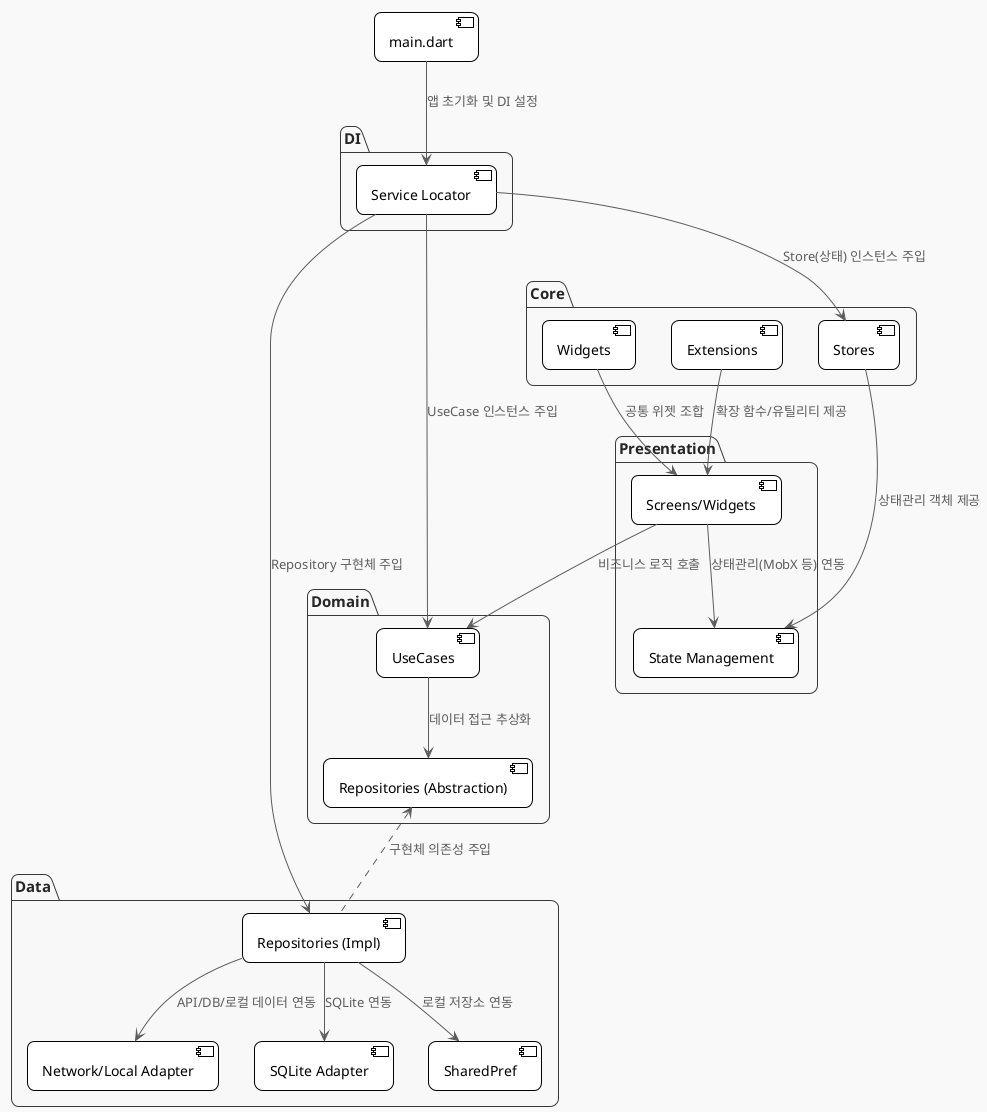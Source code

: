 @startuml
!theme plain
skinparam componentStyle uml2
skinparam shadowing false
skinparam roundcorner 15
skinparam monochrome true
skinparam backgroundColor #F9F9F9
skinparam ArrowColor Black
skinparam ArrowFontColor Black
skinparam defaultFontName "Nanum Gothic"

skinparam package {
  BackgroundColor #F8F8FF
  BorderColor #333366
  FontColor #222244
  FontSize 15
}
skinparam rectangle {
  BackgroundColor #F0F8FF
  BorderColor #333366
  FontColor #222244
}
skinparam ArrowColor #336699
skinparam ArrowFontColor #336699
skinparam ArrowFontSize 13

' 패키지 및 컴포넌트 정의
package "Presentation" {
  [Screens/Widgets]
  [State Management]
}
package "Domain" {
  [UseCases]
  [Repositories (Abstraction)]
}
package "Data" {
  [Repositories (Impl)]
  [Network/Local Adapter]
  [SQLite Adapter]
  [SharedPref]
}
package "Core" {
  [Stores]
  [Widgets]
  [Extensions]
}
package "DI" {
  [Service Locator]
}

' 관계 및 설명 추가
[main.dart] --> [Service Locator] : "앱 초기화 및 DI 설정"
[Service Locator] --> [Repositories (Impl)] : "Repository 구현체 주입"
[Service Locator] --> [UseCases] : "UseCase 인스턴스 주입"
[Service Locator] --> [Stores] : "Store(상태) 인스턴스 주입"

[Screens/Widgets] --> [State Management] : "상태관리(MobX 등) 연동"
[Screens/Widgets] --> [UseCases] : "비즈니스 로직 호출"
[UseCases] --> [Repositories (Abstraction)] : "데이터 접근 추상화"
[Repositories (Abstraction)] <.. [Repositories (Impl)] : "구현체 의존성 주입"
[Repositories (Impl)] --> [Network/Local Adapter] : "API/DB/로컬 데이터 연동"
[Repositories (Impl)] --> [SQLite Adapter] : "SQLite 연동"
[Repositories (Impl)] --> [SharedPref] : "로컬 저장소 연동"

[Stores] --> [State Management] : "상태관리 객체 제공"
[Widgets] --> [Screens/Widgets] : "공통 위젯 조합"
[Extensions] --> [Screens/Widgets] : "확장 함수/유틸리티 제공"
@enduml
